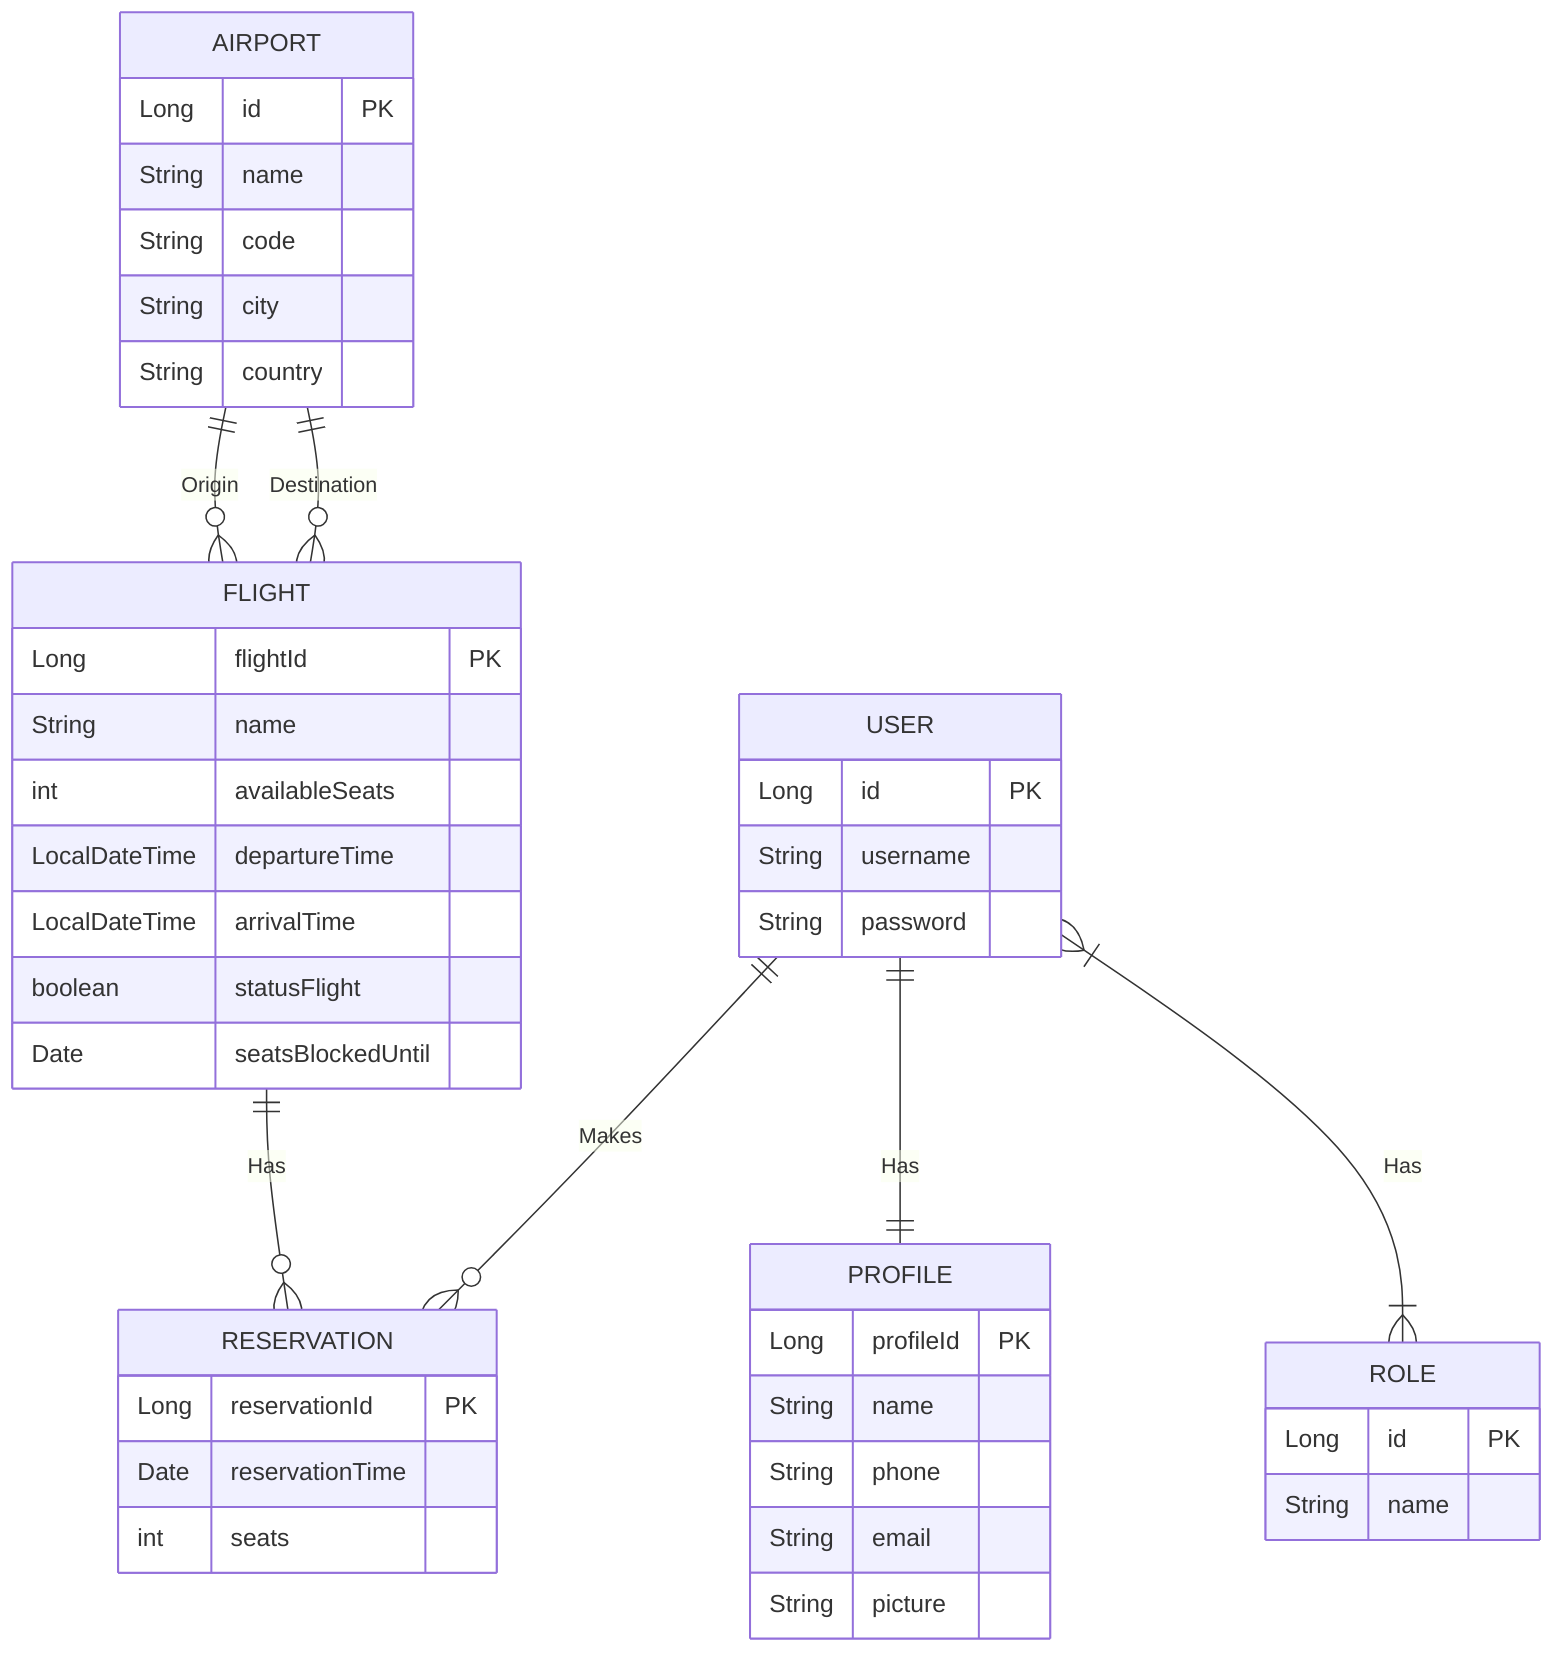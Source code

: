 erDiagram
    AIRPORT {
        Long id PK
        String name
        String code
        String city
        String country
    }

    FLIGHT {
        Long flightId PK
        String name
        int availableSeats
        LocalDateTime departureTime
        LocalDateTime arrivalTime
        boolean statusFlight
        Date seatsBlockedUntil
    }

    PROFILE {
        Long profileId PK
        String name
        String phone
        String email
        String picture
    }

    RESERVATION {
        Long reservationId PK
        Date reservationTime
        int seats
    }

    ROLE {
        Long id PK
        String name
    }

    USER {
        Long id PK
        String username
        String password
    }

    AIRPORT ||--o{ FLIGHT : "Origin"
    AIRPORT ||--o{ FLIGHT : "Destination"
    USER ||--|| PROFILE : "Has"
    FLIGHT ||--o{ RESERVATION : "Has"
    USER ||--o{ RESERVATION : "Makes"
    USER }|--|{ ROLE : "Has"